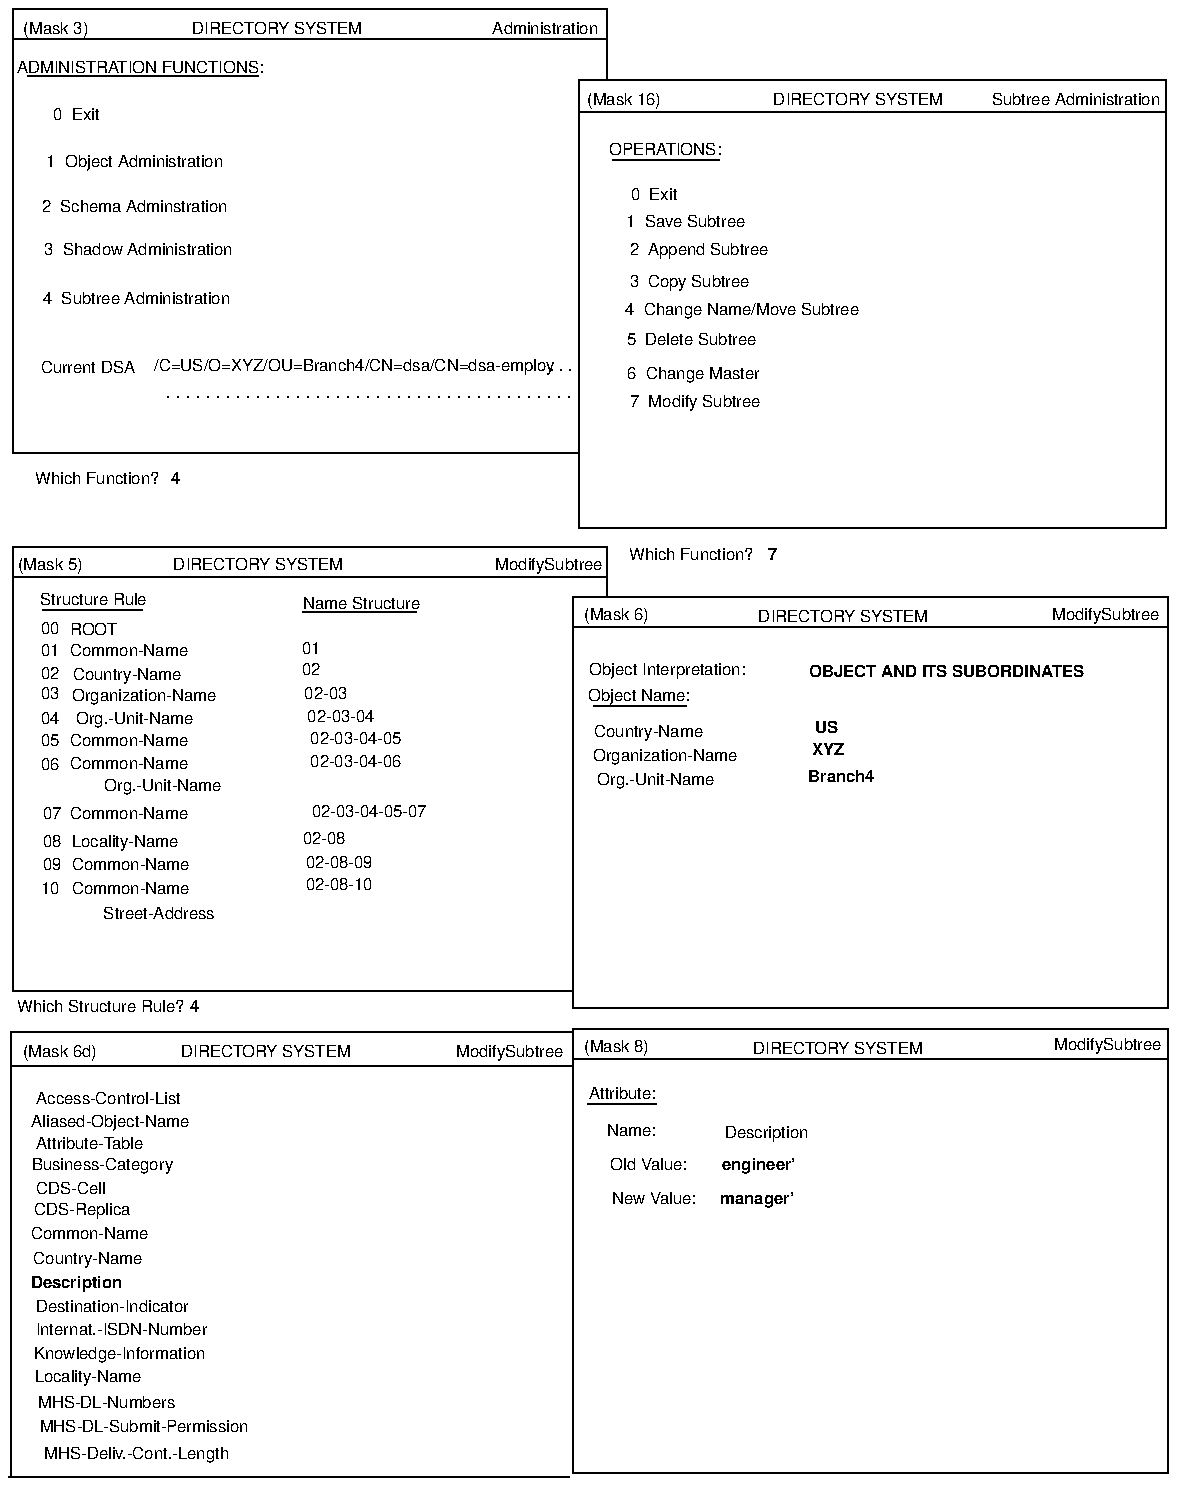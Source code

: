 ...\" @OSF_COPYRIGHT@
...\" COPYRIGHT NOTICE
...\" Copyright (c) 1990, 1991, 1992, 1993, 1994 Open Software Foundation, Inc.
...\" ALL RIGHTS RESERVED (DCE).  See the file named COPYRIGHT.DCE for
...\" the full copyright text.
...\" 
...\" HISTORY
...\" $Log: fig23.modifysubtreeop.pic,v $
...\" Revision 1.1.2.1  1994/08/04  21:03:27  hal
...\" 	Create DCE GDS Admin Gd & Ref from GDS parts of Adm Gd & Cmd Ref; fix log
...\" 	[1994/08/04  20:39:29  hal]
...\"
...\" 	Create DCE GDS Admin Gd & Ref from GDS parts of Adm Gd & Cmd Ref; fix log leaders if needed
...\"
...\" 	Creating GDS Admin Gd & Ref from Admin book.extended, Cmd Ref
...\"
...\" Revision 1.1.4.3  1994/06/13  18:00:49  devobj
...\" 	cr10872 - fix copyright
...\" 	[1994/06/13  17:59:47  devobj]
...\" 
...\" Revision 1.1.4.2  1993/08/12  17:24:04  buckler
...\" 	{edit, R1.0.2}
...\" 	Prentice-Hall editorial changes.
...\" 	[1993/08/12  17:10:04  buckler]
...\" 
...\" Revision 1.1.2.4  1993/02/23  03:56:27  rnollman
...\" 	final changes for final draft
...\" 	[1993/02/23  03:55:56  rnollman]
...\" 
...\" Revision 1.1.2.3  1993/02/20  17:40:41  rnollman
...\" 	fixed for final draft
...\" 	[1993/02/20  17:40:14  rnollman]
...\" 
...\" Revision 1.1.2.2  1993/02/15  23:52:37  rnollman
...\" 	new figure
...\" 	[1993/02/15  23:52:11  rnollman]
...\" 
...\" $EndLog$
.PS
scale = 106.667
"\fH\s6Common-Name\s0\fP"  at 64, 393
"\fH\s6ROOT\s0\fP"  at 45, 452
"\fH\s6Org.-Unit-Name\s0\fP"  at 67, 405
"\fH\s6Organization-Name\s0\fP"  at 72, 417
"\fH\s6Country-Name\s0\fP"  at 63, 428
"\fH\s6Common-Name\s0\fP"  at 64, 441
"\fH\s600\s0\fP"  at 22, 453
"\fH\s6Structure Rule\s0\fP"  at 45, 468
"\fH\s6Name Structure\s0\fP"  at 188, 466
line   from 157, 461 \
	to 217, 461 
line   from 18, 462 \
	to 71, 462 
"\fH\s6Description\s0\fP"  at 404, 184
"\fH\s602-03-04-05-07\s0\fP"  at 192, 355
line   from 302, 469 \
	to 618, 469 
"\f(HB\s6manager'\s0\fP"  at 399, 149
"\f(HB\s6engineer'\s0\fP"  at 400, 167
"\fH\s6New Value:\s0\fP"  at 344, 149
"\fH\s6Old Value:\s0\fP"  at 341, 167
"\fH\s6Name:\s0\fP"  at 332, 185
"\f(HB\s64\s0\fP"  at 99, 251
line   from 2, 259 \
	to 263, 259 
line   from 309, 199 \
	to 345, 199 
"\fH\s6Attribute:\s0\fP"  at 327, 205
"\fH\s6(Mask 8)\s0\fP"  at 324, 230
"\fH\s6(Mask 6d)\s0\fP"  at 27, 227
"\f(HB\s6OBJECT AND ITS SUBORDINATES\s0\fP"  at 500, 430
"\fH\s6ModifySubtree\s0\fP"  at 586, 231
"\fH\s6ModifySubtree\s0\fP"  at 267, 227
"\fH\s6ModifySubtree\s0\fP"  at 585, 460
"\fH\s6ModifySubtree\s0\fP"  at 288, 487
"\f(HB\s67\s0\fP"  at 407, 492
"\f(HB\s6Branch4\s0\fP"  at 444, 374
"\f(HB\s6XYZ\s0\fP"  at 437, 388
"\f(HB\s6US\s0\fP"  at 436, 400
"\fH\s6Country-Name\s0\fP"  at 341, 398
"\fH\s6Organization-Name\s0\fP"  at 350, 385
"\fH\s6Org.-Unit-Name\s0\fP"  at 345, 372
"\fH\s602-08-10\s0\fP"  at 176, 316
"\fH\s602-08-09\s0\fP"  at 176, 328
"\fH\s602-08\s0\fP"  at 168, 341
"\fH\s602-03-04-06\s0\fP"  at 185, 382
"\fH\s602-03-04-05\s0\fP"  at 185, 394
"\fH\s602-03-04\s0\fP"  at 177, 406
"\fH\s602-03\s0\fP"  at 169, 418
"\fH\s602\s0\fP"  at 161, 431
line   from 301, 239 \
	to 301, 2 
"\fH\s601\s0\fP"  at 161, 442
"\fH\s6Street-Address\s0\fP"  at 80, 301
"\fH\s6Common-Name\s0\fP"  at 65, 314
"\fH\s6Common-Name\s0\fP"  at 65, 327
"\fH\s6Locality-Name\s0\fP"  at 62, 339
"\fH\s6Common-Name\s0\fP"  at 64, 354
"\fH\s6Org.-Unit-Name\s0\fP"  at 82, 369
"\fH\s607\s0\fP"  at 23, 354
"\fH\s608\s0\fP"  at 23, 339
"\fH\s609\s0\fP"  at 23, 327
"\fH\s610\s0\fP"  at 22, 314
"\fH\s6Common-Name\s0\fP"  at 64, 381
line   from 2, 219 \
	to 301, 219 
line   from 618, 469 \
	to 618, 250 
line   from 301, 469 \
	to 301, 250 
line   from 302, 250 \
	to 618, 250 
line   from 2, 496 \
	to 2, 259 
"\fH\s6(Mask 5)\s0\fP"  at 22, 487
"\fH\s6Which Function?\s0\fP"  at 364, 492
"\fH\s60  Exit\s0\fP"  at 344, 684
line   from 322, 702 \
	to 379, 702 
"\fH\s6OPERATIONS:\s0\fP"  at 350, 708
line   from 2, 546 \
	to 304, 546 
line   from 319, 783 \
	to 319, 745 
"\fH\s6DIRECTORY SYSTEM\s0\fP"  at 453, 735
box  wid 313 ht 239 at 460.5, 625.5
line   from 3, 496 \
	to 319, 496 
line   from 2, 480 \
	to 319, 480 
line   from 2, 480 \
	to 319, 480 
line   from 3, 496 \
	to 319, 496 
"\fH\s6Which Function?\s0\fP"  at 47, 533
"\fH\s6\s0\fP"  at 277, 604
line   from 2, 783 \
	to 2, 546 
line   from 2, 767 \
	to 319, 767 
"\fH\s6DIRECTORY SYSTEM\s0\fP"  at 143, 773
line   from 3, 783 \
	to 319, 783 
"\fH\s6Administration\s0\fP"  at 286, 773
line   from 10, 747 \
	to 133, 747 
"\fH\s6ADMINISTRATION FUNCTIONS:\s0\fP"  at 70, 752
"\fH\s6(Mask 3)\s0\fP"  at 25, 773
line   from 301, 453 \
	to 618, 453 
line   from 301, 453 \
	to 618, 453 
line   from 618, 469 \
	to 618, 447 
line   from 302, 469 \
	to 618, 469 
line   from 2, 496 \
	to 2, 259 
line   from 2, 259 \
	to 301, 259 
line   from 319, 496 \
	to 319, 469 
"\fH\s6Object Name:\s0\fP"  at 336, 417
"\fH\s6Object Name:\s0\fP"  at 336, 417
line   from 319, 496 \
	to 319, 474 
"\fH\s601\s0\fP"  at 22, 441
"\fH\s602\s0\fP"  at 22, 429
"\fH\s603\s0\fP"  at 22, 418
"\fH\s604\s0\fP"  at 22, 405
"\fH\s605\s0\fP"  at 22, 393
"\fH\s606\s0\fP"  at 22, 380
"\fH\s6Which Structure Rule?\s0\fP"  at 49, 251
"\fH\s6Object Interpretation:\s0\fP"  at 351, 431
line   from 312, 411 \
	to 361, 411 
"\fH\s6(Mask 6)\s0\fP"  at 324, 460
"\fH\s6Current DSA\s0\fP"  at 42, 592
"\fH\s60  Exit\s0\fP"  at 36, 727
"\fH\s61  Object Administration\s0\fP"  at 67, 702
"\fH\s62  Schema Adminstration\s0\fP"  at 67, 678
"\fH\s63  Shadow Administration\s0\fP"  at 69, 655
"\fH\s64  Subtree Administration\s0\fP"  at 68, 629
"\fH\s6/C=US/O=XYZ/OU=Branch4/CN=dsa/CN=dsa-employ\s0\fP"  at 184, 593
line  dotted from 285, 590 \
	to 304, 590 
line  dotted from 85, 576 \
	to 304, 576 
line   from 301, 223 \
	to 618, 223 
line   from 618, 219 \
	to 618, 2 
line   from 301, 223 \
	to 560, 223 
line   from 302, 239 \
	to 560, 239 
"\fH\s6DIRECTORY SYSTEM\s0\fP"  at 442, 229
line   from 301, 2 \
	to 618, 2 
line   from 301, 2 \
	to 618, 2 
line   from 618, 239 \
	to 618, 2 
line   from 301, 239 \
	to 301, 2 
line   from 302, 239 \
	to 618, 239 
"\fH\s6DIRECTORY SYSTEM\s0\fP"  at 442, 229
"\fH\s6DIRECTORY SYSTEM\s0\fP"  at 442, 229
line   from 301, 223 \
	to 618, 223 
line   from 301, 239 \
	to 301, 2 
line   from 618, 239 \
	to 618, 2 
line   from 301, 2 \
	to 618, 2 
line   from 301, 2 \
	to 618, 2 
line   from 301, 223 \
	to 618, 223 
"\fH\s6DIRECTORY SYSTEM\s0\fP"  at 442, 229
line   from 302, 239 \
	to 618, 239 
line   from 302, 239 \
	to 618, 239 
line   from 301, 239 \
	to 301, 2 
line   from 304, 728 \
	to 617, 728 
"\fH\s62  Append Subtree\s0\fP"  at 368, 655
"\fH\s61  Save Subtree\s0\fP"  at 361, 670
"\fH\s63  Copy Subtree\s0\fP"  at 363, 638
"\fH\s64  Change Name/Move Subtree\s0\fP"  at 391, 623
"\fH\s65  Delete Subtree\s0\fP"  at 364, 607
"\fH\s66  Change Master\s0\fP"  at 365, 589
"\fH\s67  Modify Subtree\s0\fP"  at 366, 574
"\fH\s6(Mask 16)\s0\fP"  at 328, 735
"\f(HB\s64\s0\fP"  at 89, 533
line   from 2, 237 \
	to 301, 237 
line   from 1, 237 \
	to 1, 0 
line   from 0, 0 \
	to 299, 0 
"\fH\s6DIRECTORY SYSTEM\s0\fP"  at 137, 227
"\fH\s6DIRECTORY SYSTEM\s0\fP"  at 133, 487
"\fH\s6DIRECTORY SYSTEM\s0\fP"  at 445, 459
"\fH\s6Subtree Administration\s0\fP"  at 569, 735
"\fH\s6MHS-Deliv.-Cont.-Length\s0\fP"  at 68, 13
"\fH\s6MHS-DL-Submit-Permission\s0\fP"  at 72, 27
"\fH\s6MHS-DL-Numbers\s0\fP"  at 52, 40
"\fH\s6Locality-Name\s0\fP"  at 42, 54
"\fH\s6Knowledge-Information\s0\fP"  at 59, 66
"\fH\s6Internat.-ISDN-Number\s0\fP"  at 60, 79
"\fH\s6Destination-Indicator\s0\fP"  at 55, 91
"\f(HB\s6Description\s0\fP"  at 36, 104
"\fH\s6Country-Name\s0\fP"  at 42, 117
"\fH\s6Common-Name\s0\fP"  at 43, 130
"\fH\s6CDS-Replica\s0\fP"  at 39, 143
"\fH\s6CDS-Cell\s0\fP"  at 33, 154
"\fH\s6Business-Category \s0\fP"  at 51, 167
"\fH\s6Attribute-Table\s0\fP"  at 43, 178
"\fH\s6Aliased-Object-Name\s0\fP"  at 54, 190
"\fH\s6Access-Control-List\s0\fP"  at 53, 202
.PE
